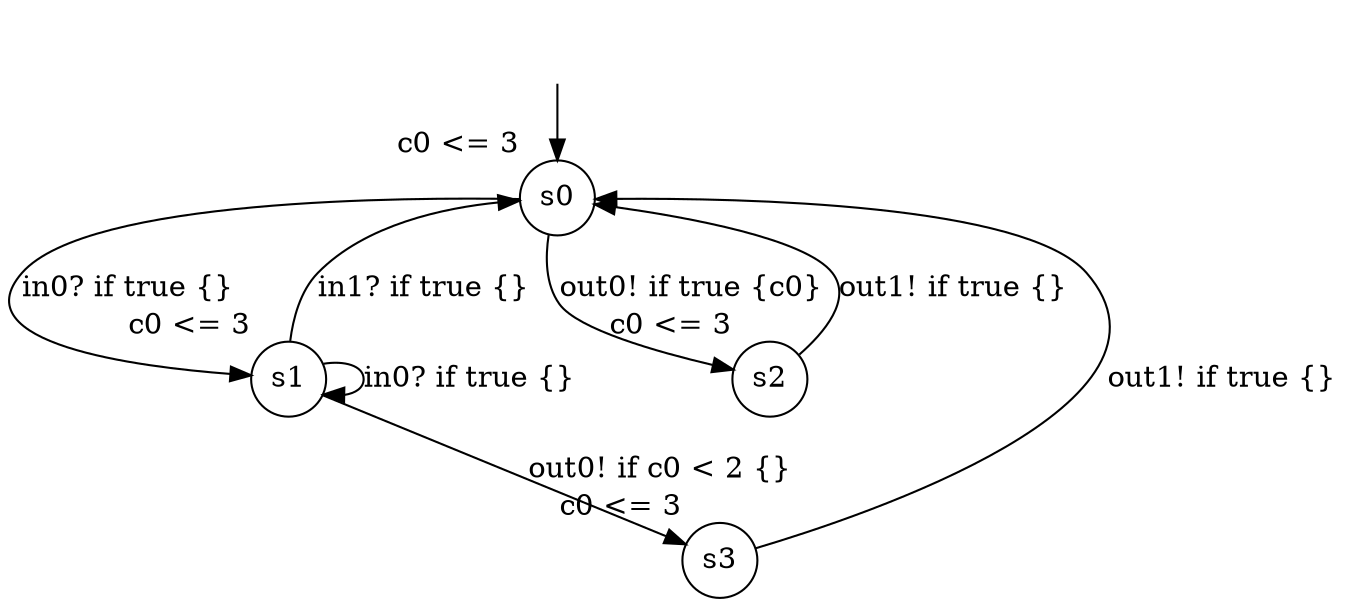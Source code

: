 digraph g {
__start0 [label="" shape="none"];
s0 [shape="circle" margin=0 label="s0", xlabel="c0 <= 3"];
s1 [shape="circle" margin=0 label="s1", xlabel="c0 <= 3"];
s2 [shape="circle" margin=0 label="s2", xlabel="c0 <= 3"];
s3 [shape="circle" margin=0 label="s3", xlabel="c0 <= 3"];
s0 -> s1 [label="in0? if true {} "];
s0 -> s2 [label="out0! if true {c0} "];
s1 -> s0 [label="in1? if true {} "];
s1 -> s1 [label="in0? if true {} "];
s1 -> s3 [label="out0! if c0 < 2 {} "];
s2 -> s0 [label="out1! if true {} "];
s3 -> s0 [label="out1! if true {} "];
__start0 -> s0;
}
